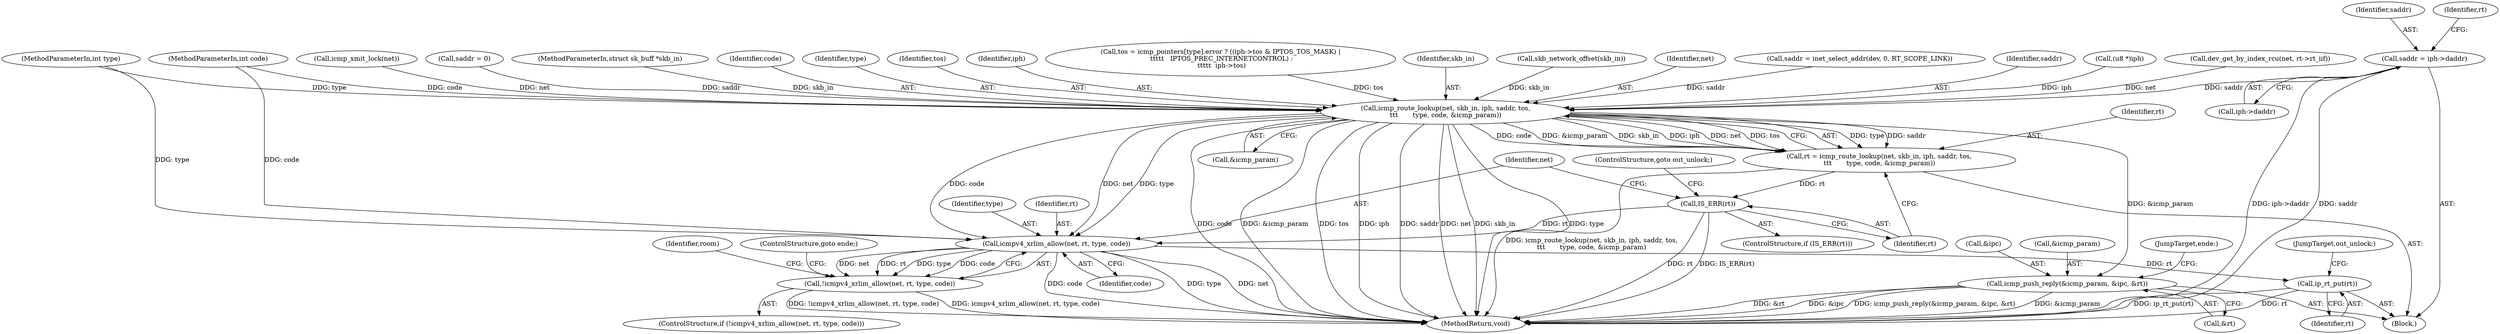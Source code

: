 digraph "0_linux_f6d8bd051c391c1c0458a30b2a7abcd939329259_13@pointer" {
"1000233" [label="(Call,saddr = iph->daddr)"];
"1000389" [label="(Call,icmp_route_lookup(net, skb_in, iph, saddr, tos,\n\t\t\t       type, code, &icmp_param))"];
"1000387" [label="(Call,rt = icmp_route_lookup(net, skb_in, iph, saddr, tos,\n\t\t\t       type, code, &icmp_param))"];
"1000400" [label="(Call,IS_ERR(rt))"];
"1000405" [label="(Call,icmpv4_xrlim_allow(net, rt, type, code))"];
"1000404" [label="(Call,!icmpv4_xrlim_allow(net, rt, type, code))"];
"1000479" [label="(Call,ip_rt_put(rt))"];
"1000471" [label="(Call,icmp_push_reply(&icmp_param, &ipc, &rt))"];
"1000234" [label="(Identifier,saddr)"];
"1000390" [label="(Identifier,net)"];
"1000472" [label="(Call,&icmp_param)"];
"1000410" [label="(ControlStructure,goto ende;)"];
"1000412" [label="(Identifier,room)"];
"1000112" [label="(MethodParameterIn,int type)"];
"1000269" [label="(Call,saddr = inet_select_addr(dev, 0, RT_SCOPE_LINK))"];
"1000388" [label="(Identifier,rt)"];
"1000400" [label="(Call,IS_ERR(rt))"];
"1000393" [label="(Identifier,saddr)"];
"1000148" [label="(Call,(u8 *)iph)"];
"1000404" [label="(Call,!icmpv4_xrlim_allow(net, rt, type, code))"];
"1000479" [label="(Call,ip_rt_put(rt))"];
"1000262" [label="(Call,dev_get_by_index_rcu(net, rt->rt_iif))"];
"1000401" [label="(Identifier,rt)"];
"1000235" [label="(Call,iph->daddr)"];
"1000481" [label="(JumpTarget,out_unlock:)"];
"1000113" [label="(MethodParameterIn,int code)"];
"1000480" [label="(Identifier,rt)"];
"1000403" [label="(ControlStructure,if (!icmpv4_xrlim_allow(net, rt, type, code)))"];
"1000387" [label="(Call,rt = icmp_route_lookup(net, skb_in, iph, saddr, tos,\n\t\t\t       type, code, &icmp_param))"];
"1000478" [label="(JumpTarget,ende:)"];
"1000226" [label="(Call,icmp_xmit_lock(net))"];
"1000397" [label="(Call,&icmp_param)"];
"1000485" [label="(MethodReturn,void)"];
"1000115" [label="(Block,)"];
"1000408" [label="(Identifier,type)"];
"1000276" [label="(Call,saddr = 0)"];
"1000111" [label="(MethodParameterIn,struct sk_buff *skb_in)"];
"1000409" [label="(Identifier,code)"];
"1000405" [label="(Call,icmpv4_xrlim_allow(net, rt, type, code))"];
"1000396" [label="(Identifier,code)"];
"1000395" [label="(Identifier,type)"];
"1000407" [label="(Identifier,rt)"];
"1000406" [label="(Identifier,net)"];
"1000476" [label="(Call,&rt)"];
"1000394" [label="(Identifier,tos)"];
"1000471" [label="(Call,icmp_push_reply(&icmp_param, &ipc, &rt))"];
"1000392" [label="(Identifier,iph)"];
"1000280" [label="(Call,tos = icmp_pointers[type].error ? ((iph->tos & IPTOS_TOS_MASK) |\n \t\t\t\t\t   IPTOS_PREC_INTERNETCONTROL) :\n \t\t\t\t\t  iph->tos)"];
"1000474" [label="(Call,&ipc)"];
"1000391" [label="(Identifier,skb_in)"];
"1000357" [label="(Call,skb_network_offset(skb_in))"];
"1000242" [label="(Identifier,rt)"];
"1000399" [label="(ControlStructure,if (IS_ERR(rt)))"];
"1000389" [label="(Call,icmp_route_lookup(net, skb_in, iph, saddr, tos,\n\t\t\t       type, code, &icmp_param))"];
"1000233" [label="(Call,saddr = iph->daddr)"];
"1000402" [label="(ControlStructure,goto out_unlock;)"];
"1000233" -> "1000115"  [label="AST: "];
"1000233" -> "1000235"  [label="CFG: "];
"1000234" -> "1000233"  [label="AST: "];
"1000235" -> "1000233"  [label="AST: "];
"1000242" -> "1000233"  [label="CFG: "];
"1000233" -> "1000485"  [label="DDG: iph->daddr"];
"1000233" -> "1000485"  [label="DDG: saddr"];
"1000233" -> "1000389"  [label="DDG: saddr"];
"1000389" -> "1000387"  [label="AST: "];
"1000389" -> "1000397"  [label="CFG: "];
"1000390" -> "1000389"  [label="AST: "];
"1000391" -> "1000389"  [label="AST: "];
"1000392" -> "1000389"  [label="AST: "];
"1000393" -> "1000389"  [label="AST: "];
"1000394" -> "1000389"  [label="AST: "];
"1000395" -> "1000389"  [label="AST: "];
"1000396" -> "1000389"  [label="AST: "];
"1000397" -> "1000389"  [label="AST: "];
"1000387" -> "1000389"  [label="CFG: "];
"1000389" -> "1000485"  [label="DDG: code"];
"1000389" -> "1000485"  [label="DDG: &icmp_param"];
"1000389" -> "1000485"  [label="DDG: tos"];
"1000389" -> "1000485"  [label="DDG: iph"];
"1000389" -> "1000485"  [label="DDG: saddr"];
"1000389" -> "1000485"  [label="DDG: net"];
"1000389" -> "1000485"  [label="DDG: skb_in"];
"1000389" -> "1000485"  [label="DDG: type"];
"1000389" -> "1000387"  [label="DDG: type"];
"1000389" -> "1000387"  [label="DDG: saddr"];
"1000389" -> "1000387"  [label="DDG: code"];
"1000389" -> "1000387"  [label="DDG: &icmp_param"];
"1000389" -> "1000387"  [label="DDG: skb_in"];
"1000389" -> "1000387"  [label="DDG: iph"];
"1000389" -> "1000387"  [label="DDG: net"];
"1000389" -> "1000387"  [label="DDG: tos"];
"1000226" -> "1000389"  [label="DDG: net"];
"1000262" -> "1000389"  [label="DDG: net"];
"1000357" -> "1000389"  [label="DDG: skb_in"];
"1000111" -> "1000389"  [label="DDG: skb_in"];
"1000148" -> "1000389"  [label="DDG: iph"];
"1000269" -> "1000389"  [label="DDG: saddr"];
"1000276" -> "1000389"  [label="DDG: saddr"];
"1000280" -> "1000389"  [label="DDG: tos"];
"1000112" -> "1000389"  [label="DDG: type"];
"1000113" -> "1000389"  [label="DDG: code"];
"1000389" -> "1000405"  [label="DDG: net"];
"1000389" -> "1000405"  [label="DDG: type"];
"1000389" -> "1000405"  [label="DDG: code"];
"1000389" -> "1000471"  [label="DDG: &icmp_param"];
"1000387" -> "1000115"  [label="AST: "];
"1000388" -> "1000387"  [label="AST: "];
"1000401" -> "1000387"  [label="CFG: "];
"1000387" -> "1000485"  [label="DDG: icmp_route_lookup(net, skb_in, iph, saddr, tos,\n\t\t\t       type, code, &icmp_param)"];
"1000387" -> "1000400"  [label="DDG: rt"];
"1000400" -> "1000399"  [label="AST: "];
"1000400" -> "1000401"  [label="CFG: "];
"1000401" -> "1000400"  [label="AST: "];
"1000402" -> "1000400"  [label="CFG: "];
"1000406" -> "1000400"  [label="CFG: "];
"1000400" -> "1000485"  [label="DDG: rt"];
"1000400" -> "1000485"  [label="DDG: IS_ERR(rt)"];
"1000400" -> "1000405"  [label="DDG: rt"];
"1000405" -> "1000404"  [label="AST: "];
"1000405" -> "1000409"  [label="CFG: "];
"1000406" -> "1000405"  [label="AST: "];
"1000407" -> "1000405"  [label="AST: "];
"1000408" -> "1000405"  [label="AST: "];
"1000409" -> "1000405"  [label="AST: "];
"1000404" -> "1000405"  [label="CFG: "];
"1000405" -> "1000485"  [label="DDG: code"];
"1000405" -> "1000485"  [label="DDG: type"];
"1000405" -> "1000485"  [label="DDG: net"];
"1000405" -> "1000404"  [label="DDG: net"];
"1000405" -> "1000404"  [label="DDG: rt"];
"1000405" -> "1000404"  [label="DDG: type"];
"1000405" -> "1000404"  [label="DDG: code"];
"1000112" -> "1000405"  [label="DDG: type"];
"1000113" -> "1000405"  [label="DDG: code"];
"1000405" -> "1000479"  [label="DDG: rt"];
"1000404" -> "1000403"  [label="AST: "];
"1000410" -> "1000404"  [label="CFG: "];
"1000412" -> "1000404"  [label="CFG: "];
"1000404" -> "1000485"  [label="DDG: icmpv4_xrlim_allow(net, rt, type, code)"];
"1000404" -> "1000485"  [label="DDG: !icmpv4_xrlim_allow(net, rt, type, code)"];
"1000479" -> "1000115"  [label="AST: "];
"1000479" -> "1000480"  [label="CFG: "];
"1000480" -> "1000479"  [label="AST: "];
"1000481" -> "1000479"  [label="CFG: "];
"1000479" -> "1000485"  [label="DDG: ip_rt_put(rt)"];
"1000479" -> "1000485"  [label="DDG: rt"];
"1000471" -> "1000115"  [label="AST: "];
"1000471" -> "1000476"  [label="CFG: "];
"1000472" -> "1000471"  [label="AST: "];
"1000474" -> "1000471"  [label="AST: "];
"1000476" -> "1000471"  [label="AST: "];
"1000478" -> "1000471"  [label="CFG: "];
"1000471" -> "1000485"  [label="DDG: &icmp_param"];
"1000471" -> "1000485"  [label="DDG: &rt"];
"1000471" -> "1000485"  [label="DDG: &ipc"];
"1000471" -> "1000485"  [label="DDG: icmp_push_reply(&icmp_param, &ipc, &rt)"];
}
